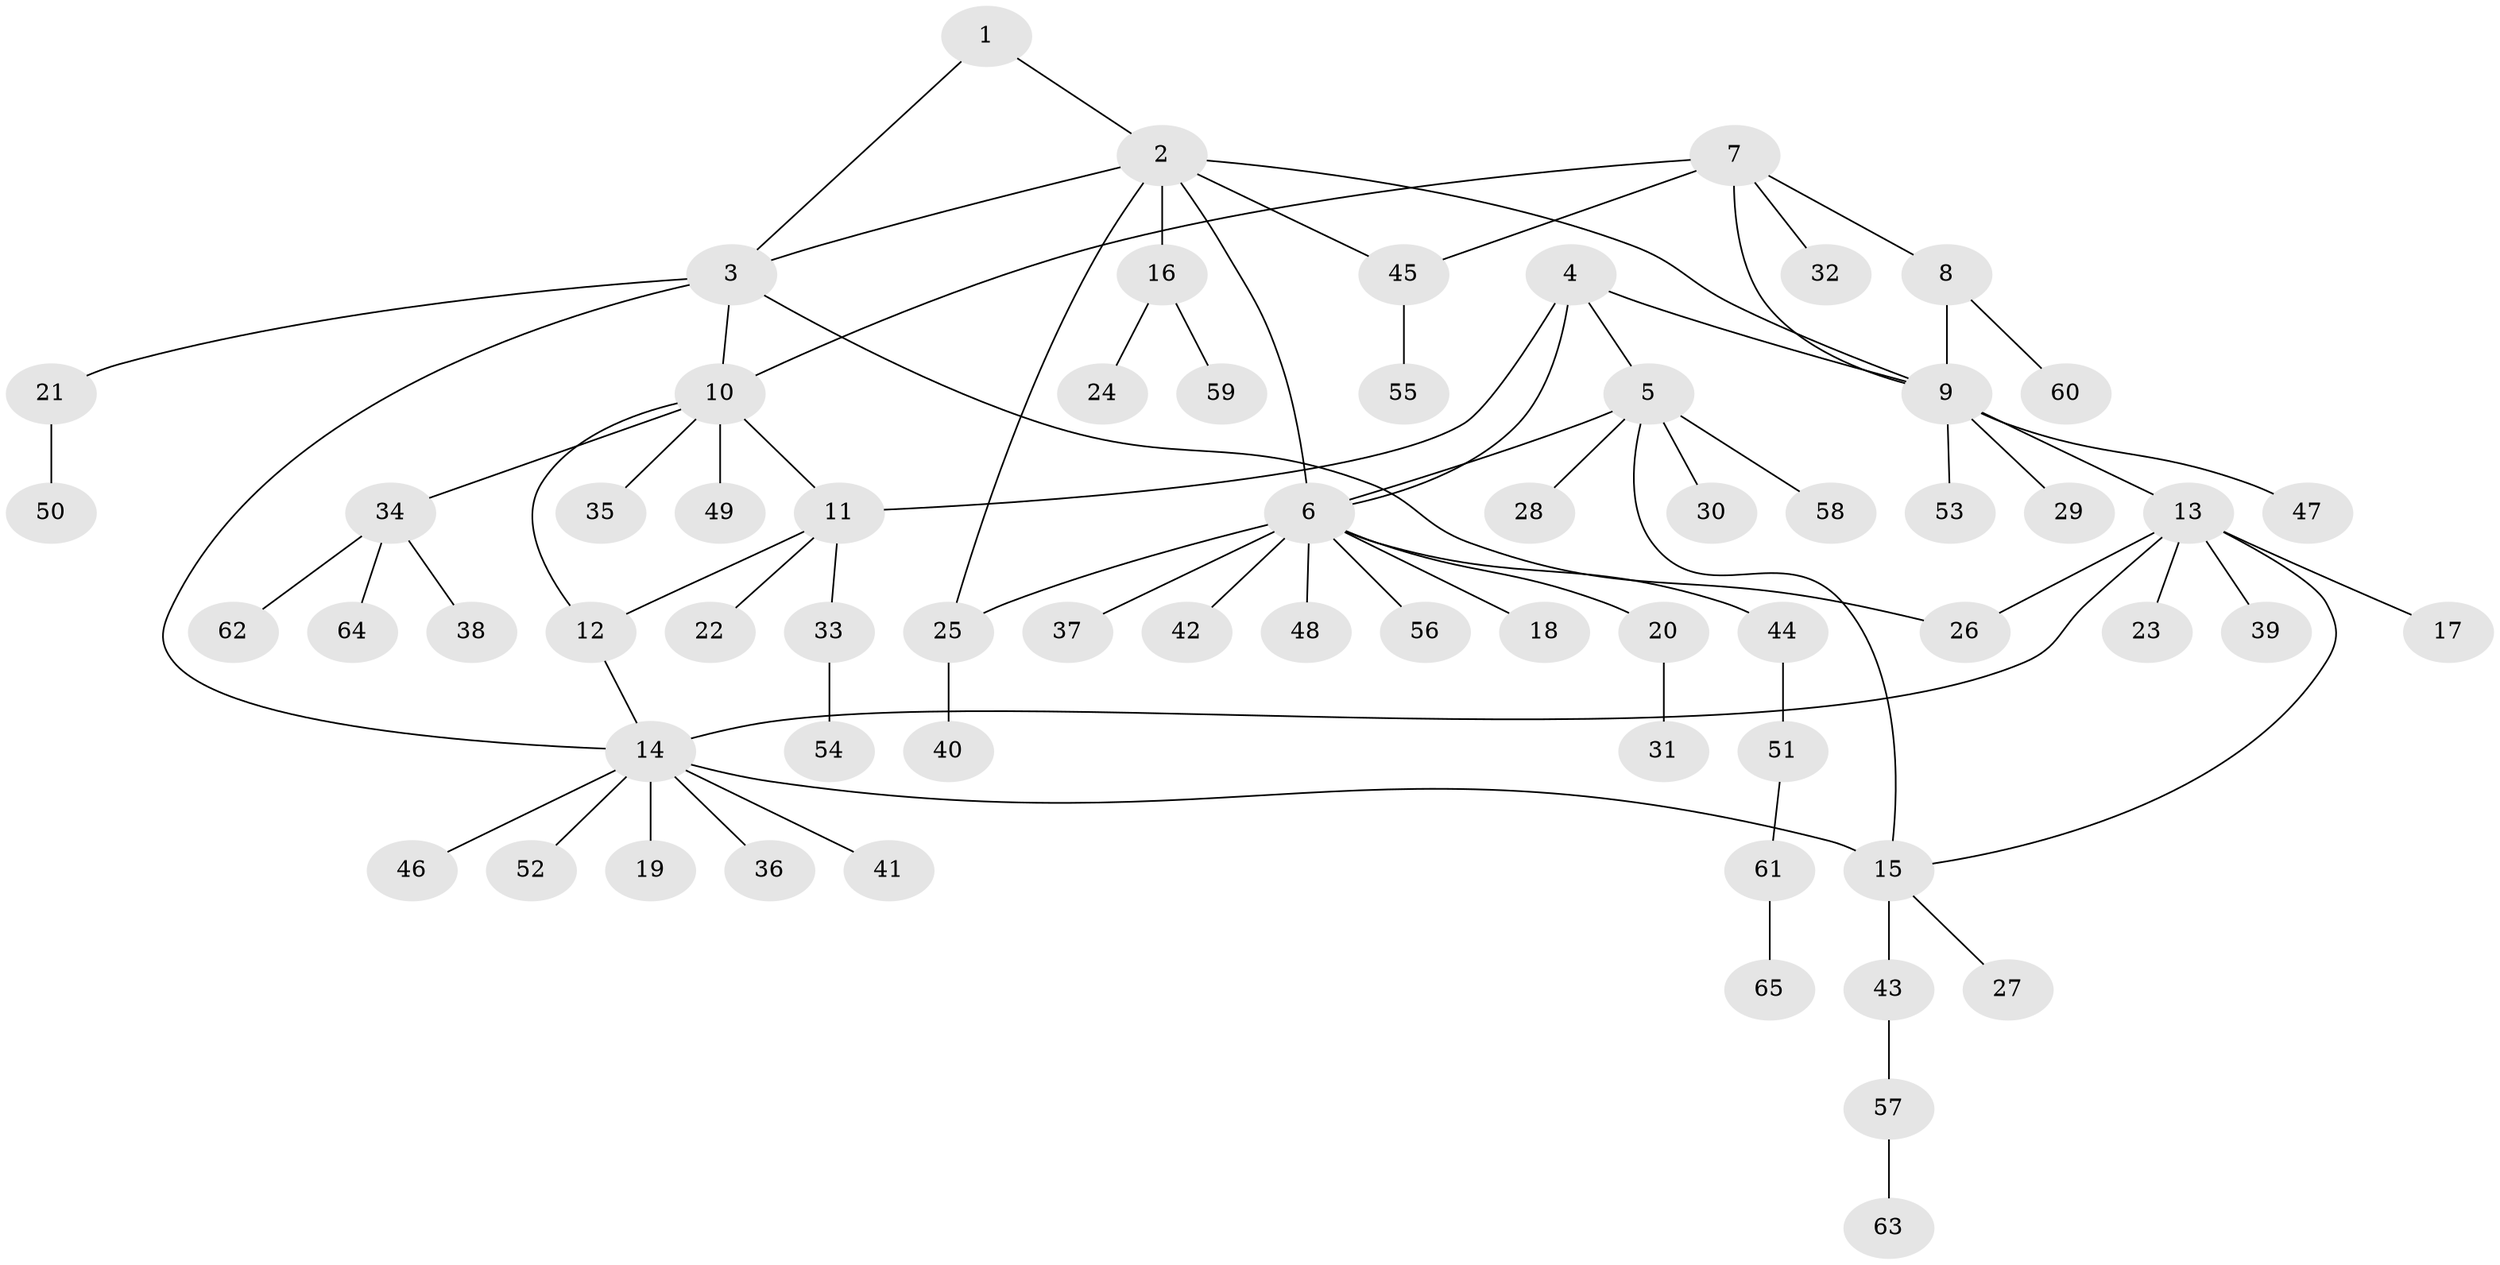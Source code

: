 // Generated by graph-tools (version 1.1) at 2025/26/03/09/25 03:26:40]
// undirected, 65 vertices, 78 edges
graph export_dot {
graph [start="1"]
  node [color=gray90,style=filled];
  1;
  2;
  3;
  4;
  5;
  6;
  7;
  8;
  9;
  10;
  11;
  12;
  13;
  14;
  15;
  16;
  17;
  18;
  19;
  20;
  21;
  22;
  23;
  24;
  25;
  26;
  27;
  28;
  29;
  30;
  31;
  32;
  33;
  34;
  35;
  36;
  37;
  38;
  39;
  40;
  41;
  42;
  43;
  44;
  45;
  46;
  47;
  48;
  49;
  50;
  51;
  52;
  53;
  54;
  55;
  56;
  57;
  58;
  59;
  60;
  61;
  62;
  63;
  64;
  65;
  1 -- 2;
  1 -- 3;
  2 -- 3;
  2 -- 6;
  2 -- 9;
  2 -- 16;
  2 -- 25;
  2 -- 45;
  3 -- 10;
  3 -- 14;
  3 -- 21;
  3 -- 26;
  4 -- 5;
  4 -- 6;
  4 -- 9;
  4 -- 11;
  5 -- 6;
  5 -- 15;
  5 -- 28;
  5 -- 30;
  5 -- 58;
  6 -- 18;
  6 -- 20;
  6 -- 25;
  6 -- 37;
  6 -- 42;
  6 -- 44;
  6 -- 48;
  6 -- 56;
  7 -- 8;
  7 -- 9;
  7 -- 10;
  7 -- 32;
  7 -- 45;
  8 -- 9;
  8 -- 60;
  9 -- 13;
  9 -- 29;
  9 -- 47;
  9 -- 53;
  10 -- 11;
  10 -- 12;
  10 -- 34;
  10 -- 35;
  10 -- 49;
  11 -- 12;
  11 -- 22;
  11 -- 33;
  12 -- 14;
  13 -- 14;
  13 -- 15;
  13 -- 17;
  13 -- 23;
  13 -- 26;
  13 -- 39;
  14 -- 15;
  14 -- 19;
  14 -- 36;
  14 -- 41;
  14 -- 46;
  14 -- 52;
  15 -- 27;
  15 -- 43;
  16 -- 24;
  16 -- 59;
  20 -- 31;
  21 -- 50;
  25 -- 40;
  33 -- 54;
  34 -- 38;
  34 -- 62;
  34 -- 64;
  43 -- 57;
  44 -- 51;
  45 -- 55;
  51 -- 61;
  57 -- 63;
  61 -- 65;
}
